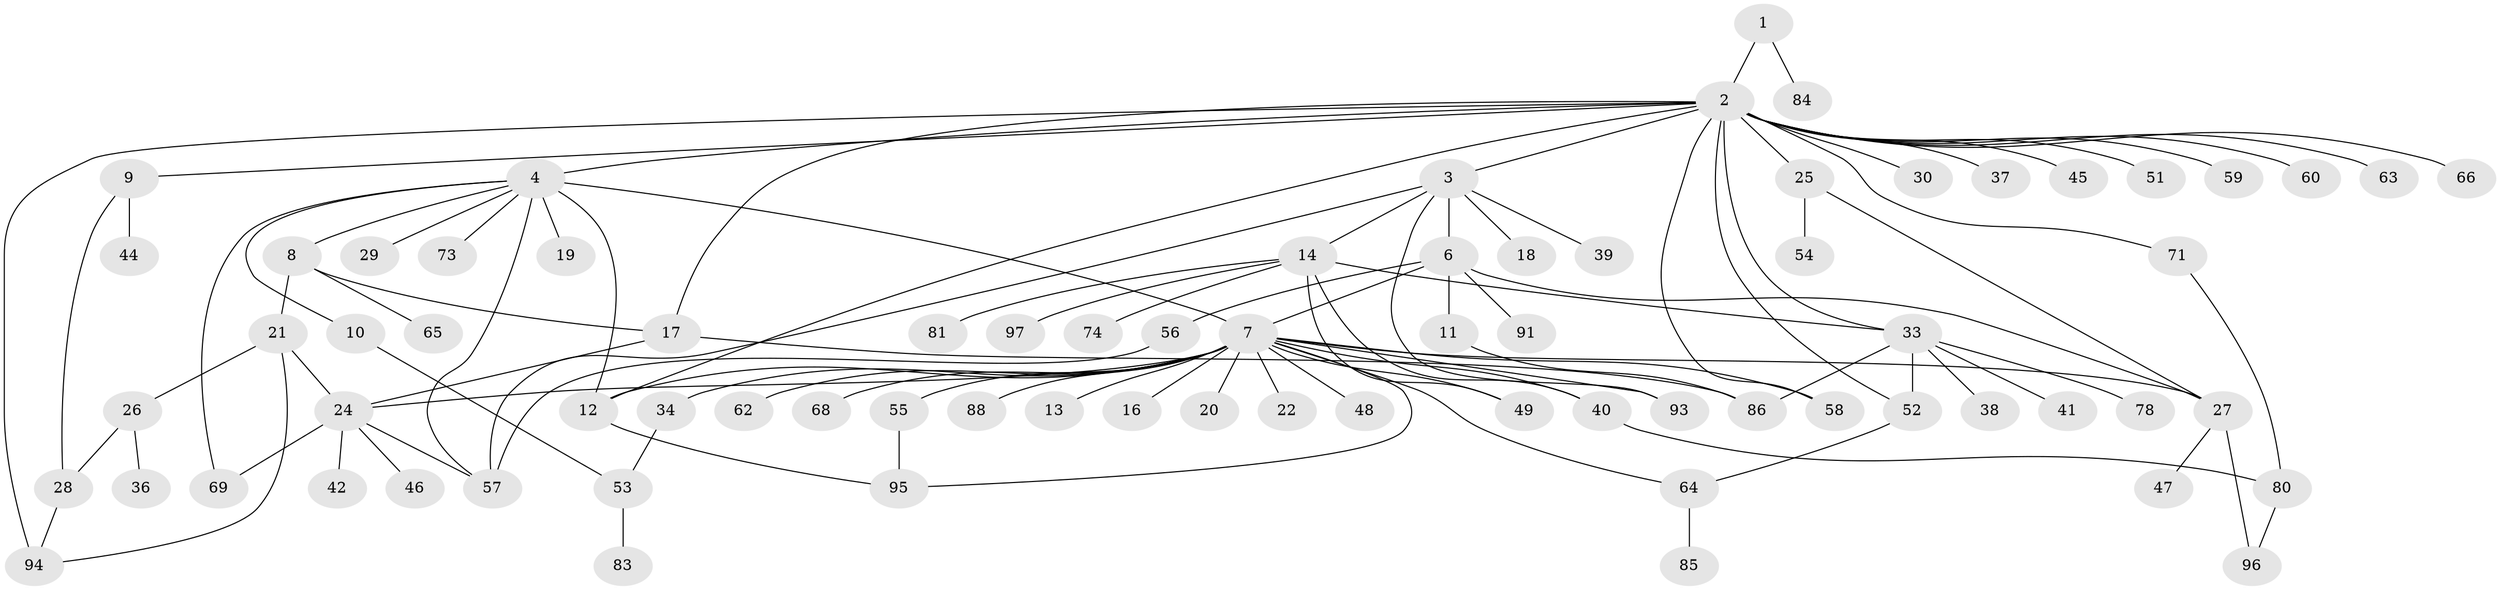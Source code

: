 // Generated by graph-tools (version 1.1) at 2025/23/03/03/25 07:23:55]
// undirected, 76 vertices, 104 edges
graph export_dot {
graph [start="1"]
  node [color=gray90,style=filled];
  1;
  2 [super="+5"];
  3 [super="+50"];
  4 [super="+61"];
  6 [super="+23"];
  7 [super="+87"];
  8 [super="+43"];
  9;
  10;
  11 [super="+15"];
  12 [super="+76"];
  13;
  14 [super="+31"];
  16;
  17;
  18;
  19;
  20;
  21 [super="+72"];
  22;
  24 [super="+77"];
  25 [super="+35"];
  26 [super="+92"];
  27 [super="+32"];
  28 [super="+82"];
  29;
  30;
  33 [super="+75"];
  34;
  36;
  37;
  38;
  39;
  40;
  41;
  42 [super="+67"];
  44;
  45;
  46;
  47;
  48;
  49;
  51;
  52;
  53 [super="+79"];
  54;
  55;
  56;
  57 [super="+89"];
  58;
  59;
  60;
  62;
  63 [super="+90"];
  64 [super="+70"];
  65;
  66;
  68;
  69;
  71;
  73;
  74;
  78;
  80;
  81;
  83;
  84;
  85;
  86;
  88;
  91;
  93;
  94;
  95;
  96;
  97;
  1 -- 2;
  1 -- 84;
  2 -- 3;
  2 -- 4 [weight=2];
  2 -- 9;
  2 -- 17;
  2 -- 30;
  2 -- 37;
  2 -- 58 [weight=2];
  2 -- 59;
  2 -- 63;
  2 -- 66;
  2 -- 71;
  2 -- 94 [weight=2];
  2 -- 12;
  2 -- 33;
  2 -- 45;
  2 -- 51;
  2 -- 52;
  2 -- 25;
  2 -- 60;
  3 -- 6;
  3 -- 14;
  3 -- 18;
  3 -- 39;
  3 -- 57;
  3 -- 93;
  4 -- 7 [weight=2];
  4 -- 8;
  4 -- 10;
  4 -- 19;
  4 -- 29;
  4 -- 57;
  4 -- 69;
  4 -- 73;
  4 -- 12;
  6 -- 7;
  6 -- 11;
  6 -- 27;
  6 -- 56;
  6 -- 91;
  7 -- 12;
  7 -- 13;
  7 -- 16;
  7 -- 20;
  7 -- 22;
  7 -- 24;
  7 -- 34;
  7 -- 40;
  7 -- 48;
  7 -- 49;
  7 -- 55;
  7 -- 58;
  7 -- 62;
  7 -- 68;
  7 -- 88;
  7 -- 93;
  7 -- 95;
  7 -- 27;
  7 -- 64;
  8 -- 17;
  8 -- 21;
  8 -- 65;
  9 -- 28;
  9 -- 44;
  10 -- 53;
  11 -- 86;
  12 -- 95;
  14 -- 49;
  14 -- 33;
  14 -- 81;
  14 -- 97;
  14 -- 40;
  14 -- 74;
  17 -- 86;
  17 -- 24;
  21 -- 26;
  21 -- 94;
  21 -- 24;
  24 -- 42 [weight=2];
  24 -- 46;
  24 -- 69;
  24 -- 57;
  25 -- 27;
  25 -- 54;
  26 -- 28;
  26 -- 36;
  27 -- 47;
  27 -- 96;
  28 -- 94;
  33 -- 38;
  33 -- 41;
  33 -- 78;
  33 -- 52;
  33 -- 86;
  34 -- 53;
  40 -- 80;
  52 -- 64;
  53 -- 83;
  55 -- 95;
  56 -- 57;
  64 -- 85;
  71 -- 80;
  80 -- 96;
}
